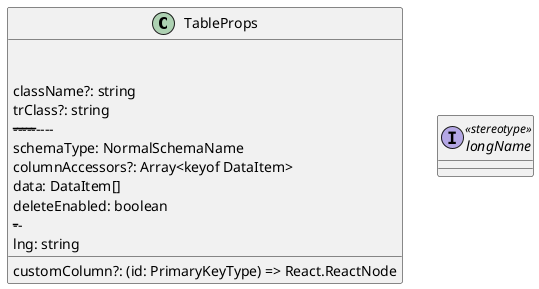 @startuml react_table 
class TableProps {
 
  
  
  className?: string
  trClass?: string
  -----------------------------
  schemaType: NormalSchemaName
  columnAccessors?: Array<keyof DataItem>
  data: DataItem[]
  deleteEnabled: boolean
  customColumn?: (id: PrimaryKeyType) => React.ReactNode
  ------
  lng: string
}

interface alias as "longName" <<stereotype>> {
   
}